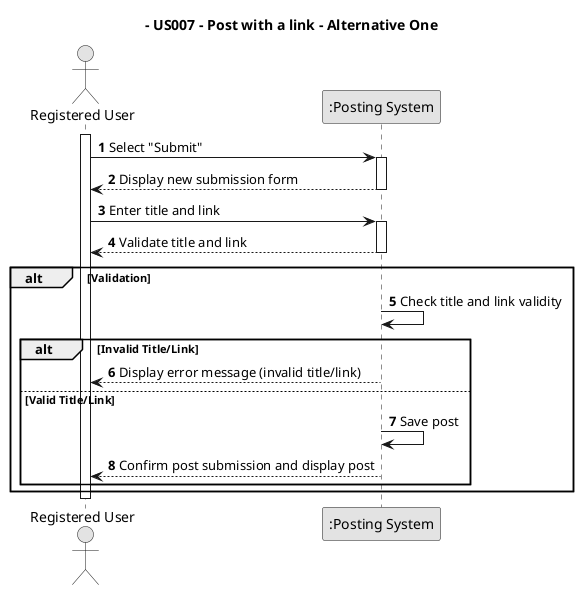@startuml System Sequence Diagram (SSD)
skinparam monochrome true
skinparam packageStyle rectangle
skinparam shadowing false

title  - US007 - Post with a link - Alternative One

autonumber

actor "Registered User" as User
participant ":Posting System" as System

activate User

User -> System : Select "Submit"
activate System

System --> User : Display new submission form
deactivate System

User -> System : Enter title and link
activate System

System --> User : Validate title and link
deactivate System

alt Validation
    System -> System : Check title and link validity

    alt Invalid Title/Link
        System --> User : Display error message (invalid title/link)
    else Valid Title/Link
        System -> System : Save post
        System --> User : Confirm post submission and display post
    end
end

deactivate System
deactivate User

@enduml